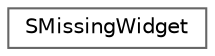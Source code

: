 digraph "Graphical Class Hierarchy"
{
 // INTERACTIVE_SVG=YES
 // LATEX_PDF_SIZE
  bgcolor="transparent";
  edge [fontname=Helvetica,fontsize=10,labelfontname=Helvetica,labelfontsize=10];
  node [fontname=Helvetica,fontsize=10,shape=box,height=0.2,width=0.4];
  rankdir="LR";
  Node0 [id="Node000000",label="SMissingWidget",height=0.2,width=0.4,color="grey40", fillcolor="white", style="filled",URL="$d3/d40/classSMissingWidget.html",tooltip="Like a null widget, but visualizes itself as being explicitly missing."];
}
